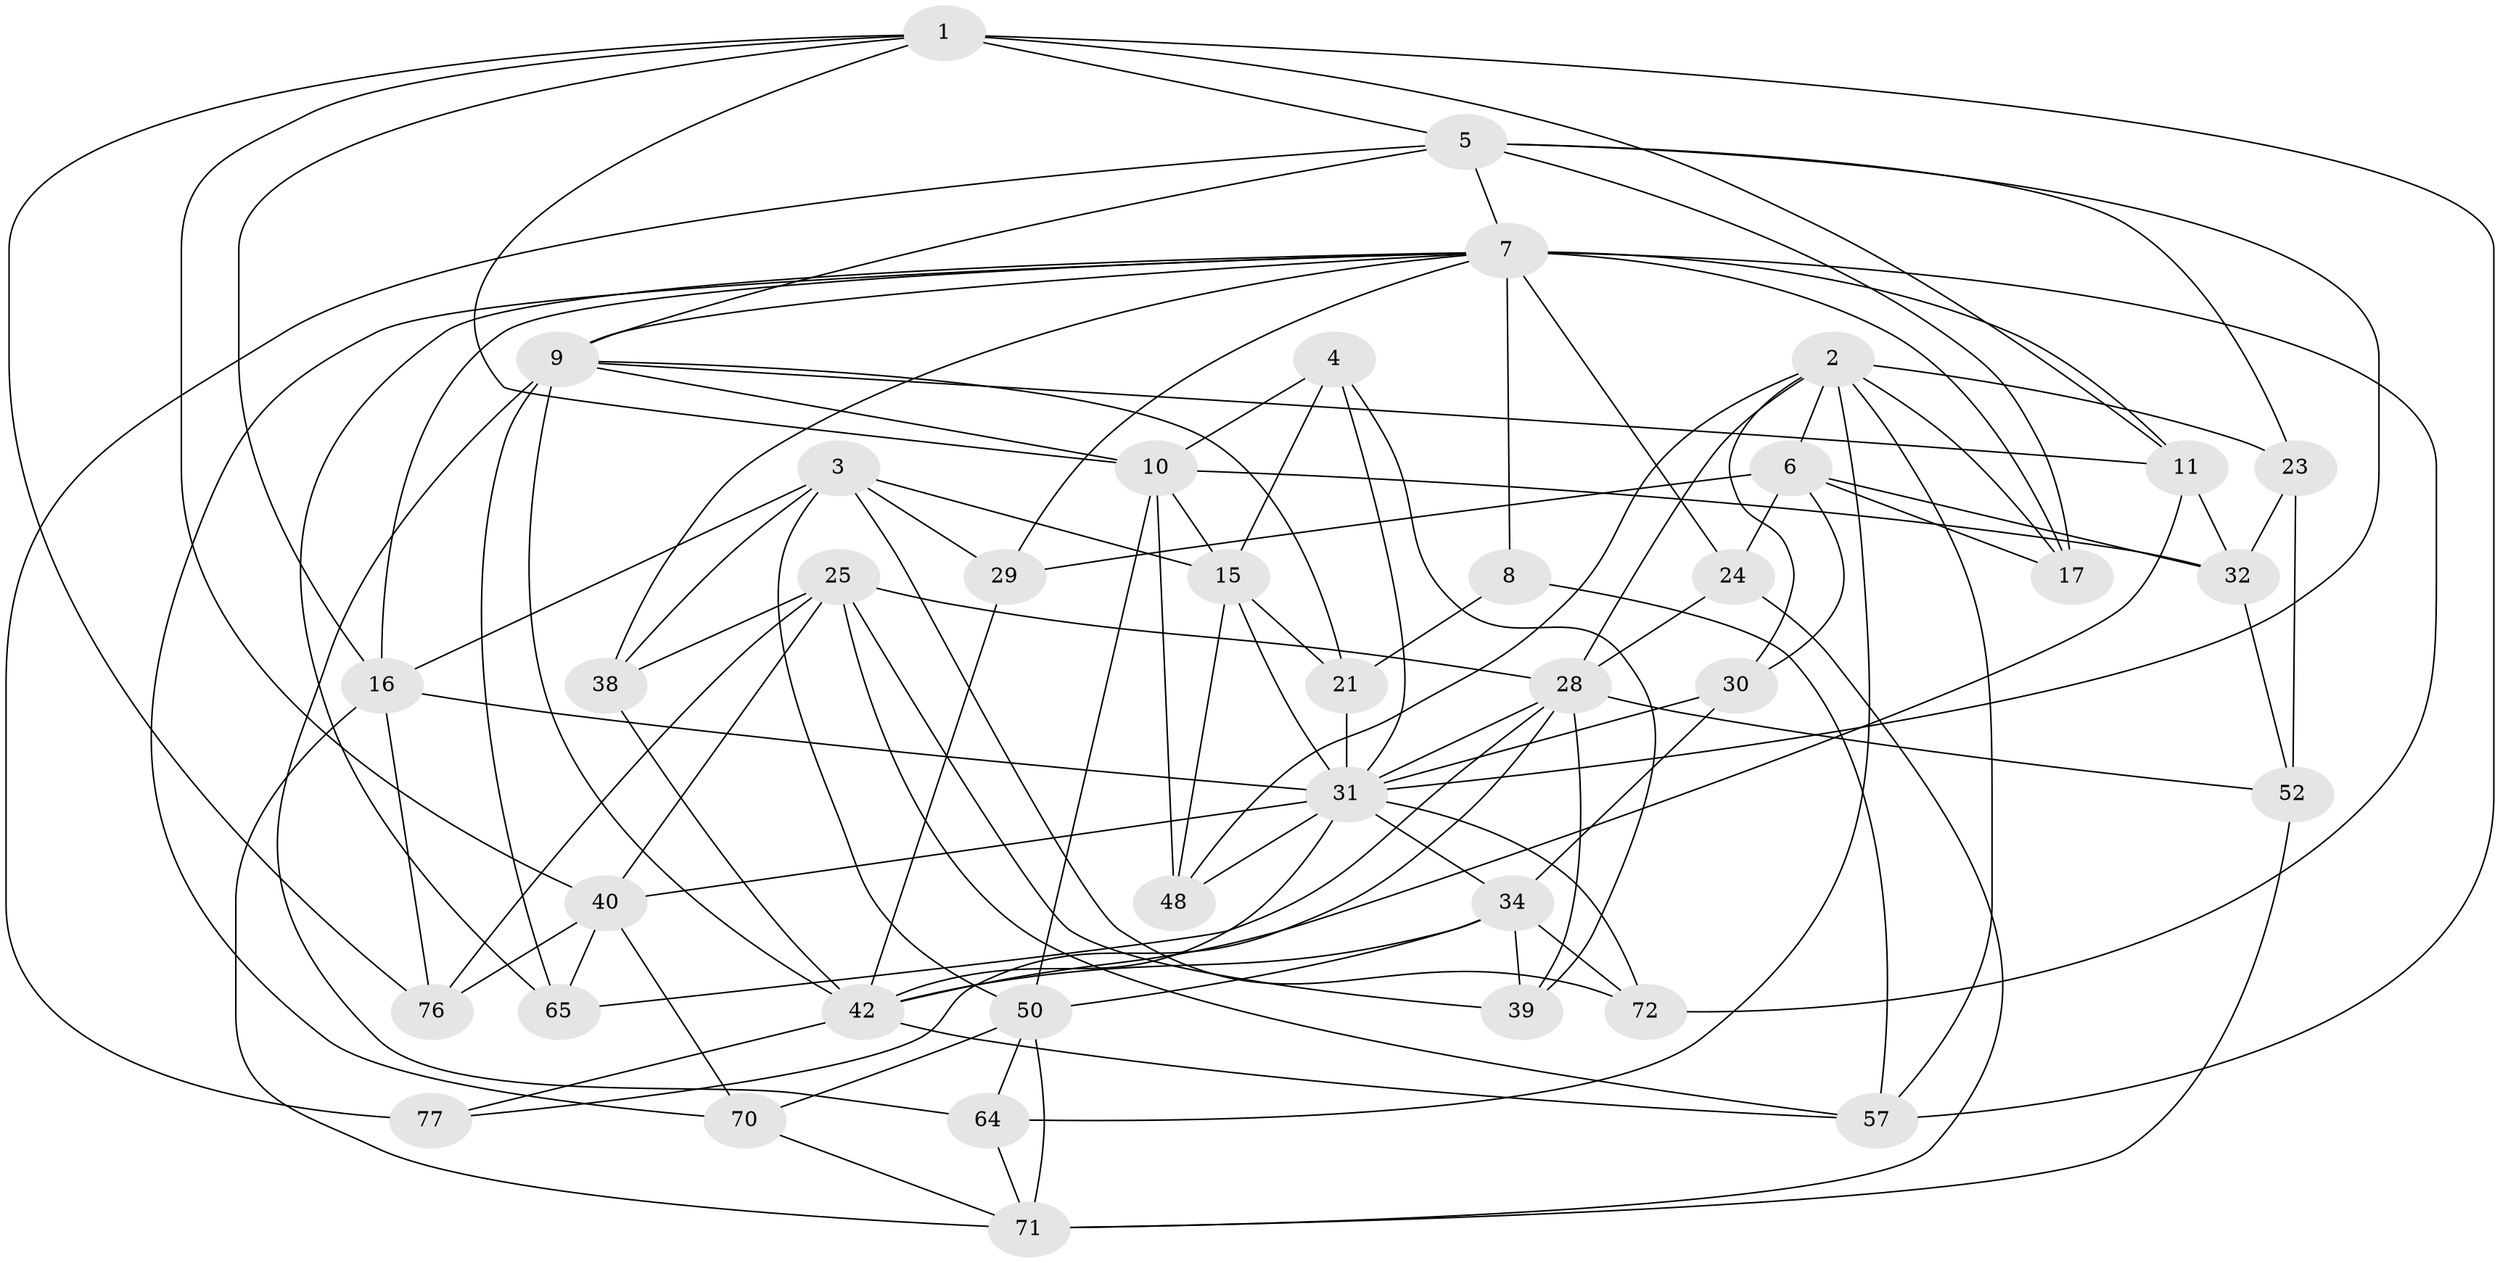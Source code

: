 // original degree distribution, {4: 1.0}
// Generated by graph-tools (version 1.1) at 2025/16/03/09/25 04:16:14]
// undirected, 39 vertices, 108 edges
graph export_dot {
graph [start="1"]
  node [color=gray90,style=filled];
  1 [super="+35+67"];
  2 [super="+27"];
  3 [super="+19"];
  4;
  5 [super="+22+20+66"];
  6 [super="+41"];
  7 [super="+12+14+13+37"];
  8;
  9 [super="+45"];
  10 [super="+47+78"];
  11 [super="+68"];
  15 [super="+36"];
  16 [super="+26"];
  17 [super="+49"];
  21;
  23;
  24 [super="+46"];
  25 [super="+51"];
  28 [super="+54"];
  29;
  30;
  31 [super="+33+43"];
  32 [super="+75"];
  34 [super="+53"];
  38;
  39;
  40 [super="+73"];
  42 [super="+55"];
  48;
  50 [super="+63"];
  52;
  57 [super="+69"];
  64;
  65;
  70;
  71 [super="+79"];
  72;
  76;
  77;
  1 -- 76;
  1 -- 57;
  1 -- 16;
  1 -- 40;
  1 -- 10;
  1 -- 5 [weight=2];
  1 -- 11;
  2 -- 30;
  2 -- 6;
  2 -- 28;
  2 -- 48;
  2 -- 64;
  2 -- 23;
  2 -- 57;
  2 -- 17;
  3 -- 50;
  3 -- 72;
  3 -- 29;
  3 -- 38;
  3 -- 15;
  3 -- 16;
  4 -- 31;
  4 -- 39;
  4 -- 15;
  4 -- 10;
  5 -- 17 [weight=2];
  5 -- 77 [weight=2];
  5 -- 23;
  5 -- 7;
  5 -- 9;
  5 -- 31;
  6 -- 30;
  6 -- 17;
  6 -- 29;
  6 -- 32;
  6 -- 24;
  7 -- 11 [weight=2];
  7 -- 70;
  7 -- 65;
  7 -- 17 [weight=2];
  7 -- 38;
  7 -- 8;
  7 -- 16;
  7 -- 24 [weight=3];
  7 -- 29;
  7 -- 72;
  7 -- 9;
  8 -- 21;
  8 -- 57 [weight=2];
  9 -- 65;
  9 -- 11;
  9 -- 21;
  9 -- 64;
  9 -- 10;
  9 -- 42;
  10 -- 48;
  10 -- 15;
  10 -- 32 [weight=2];
  10 -- 50;
  11 -- 42;
  11 -- 32;
  15 -- 21;
  15 -- 48;
  15 -- 31;
  16 -- 71;
  16 -- 76;
  16 -- 31;
  21 -- 31;
  23 -- 32;
  23 -- 52;
  24 -- 71;
  24 -- 28;
  25 -- 38;
  25 -- 39;
  25 -- 76;
  25 -- 57;
  25 -- 28;
  25 -- 40;
  28 -- 77;
  28 -- 39;
  28 -- 65;
  28 -- 52;
  28 -- 31;
  29 -- 42;
  30 -- 34;
  30 -- 31;
  31 -- 42;
  31 -- 40;
  31 -- 48;
  31 -- 34;
  31 -- 72;
  32 -- 52;
  34 -- 39;
  34 -- 50;
  34 -- 72;
  34 -- 42;
  38 -- 42;
  40 -- 65;
  40 -- 76;
  40 -- 70;
  42 -- 77;
  42 -- 57;
  50 -- 70;
  50 -- 71;
  50 -- 64;
  52 -- 71;
  64 -- 71;
  70 -- 71;
}
